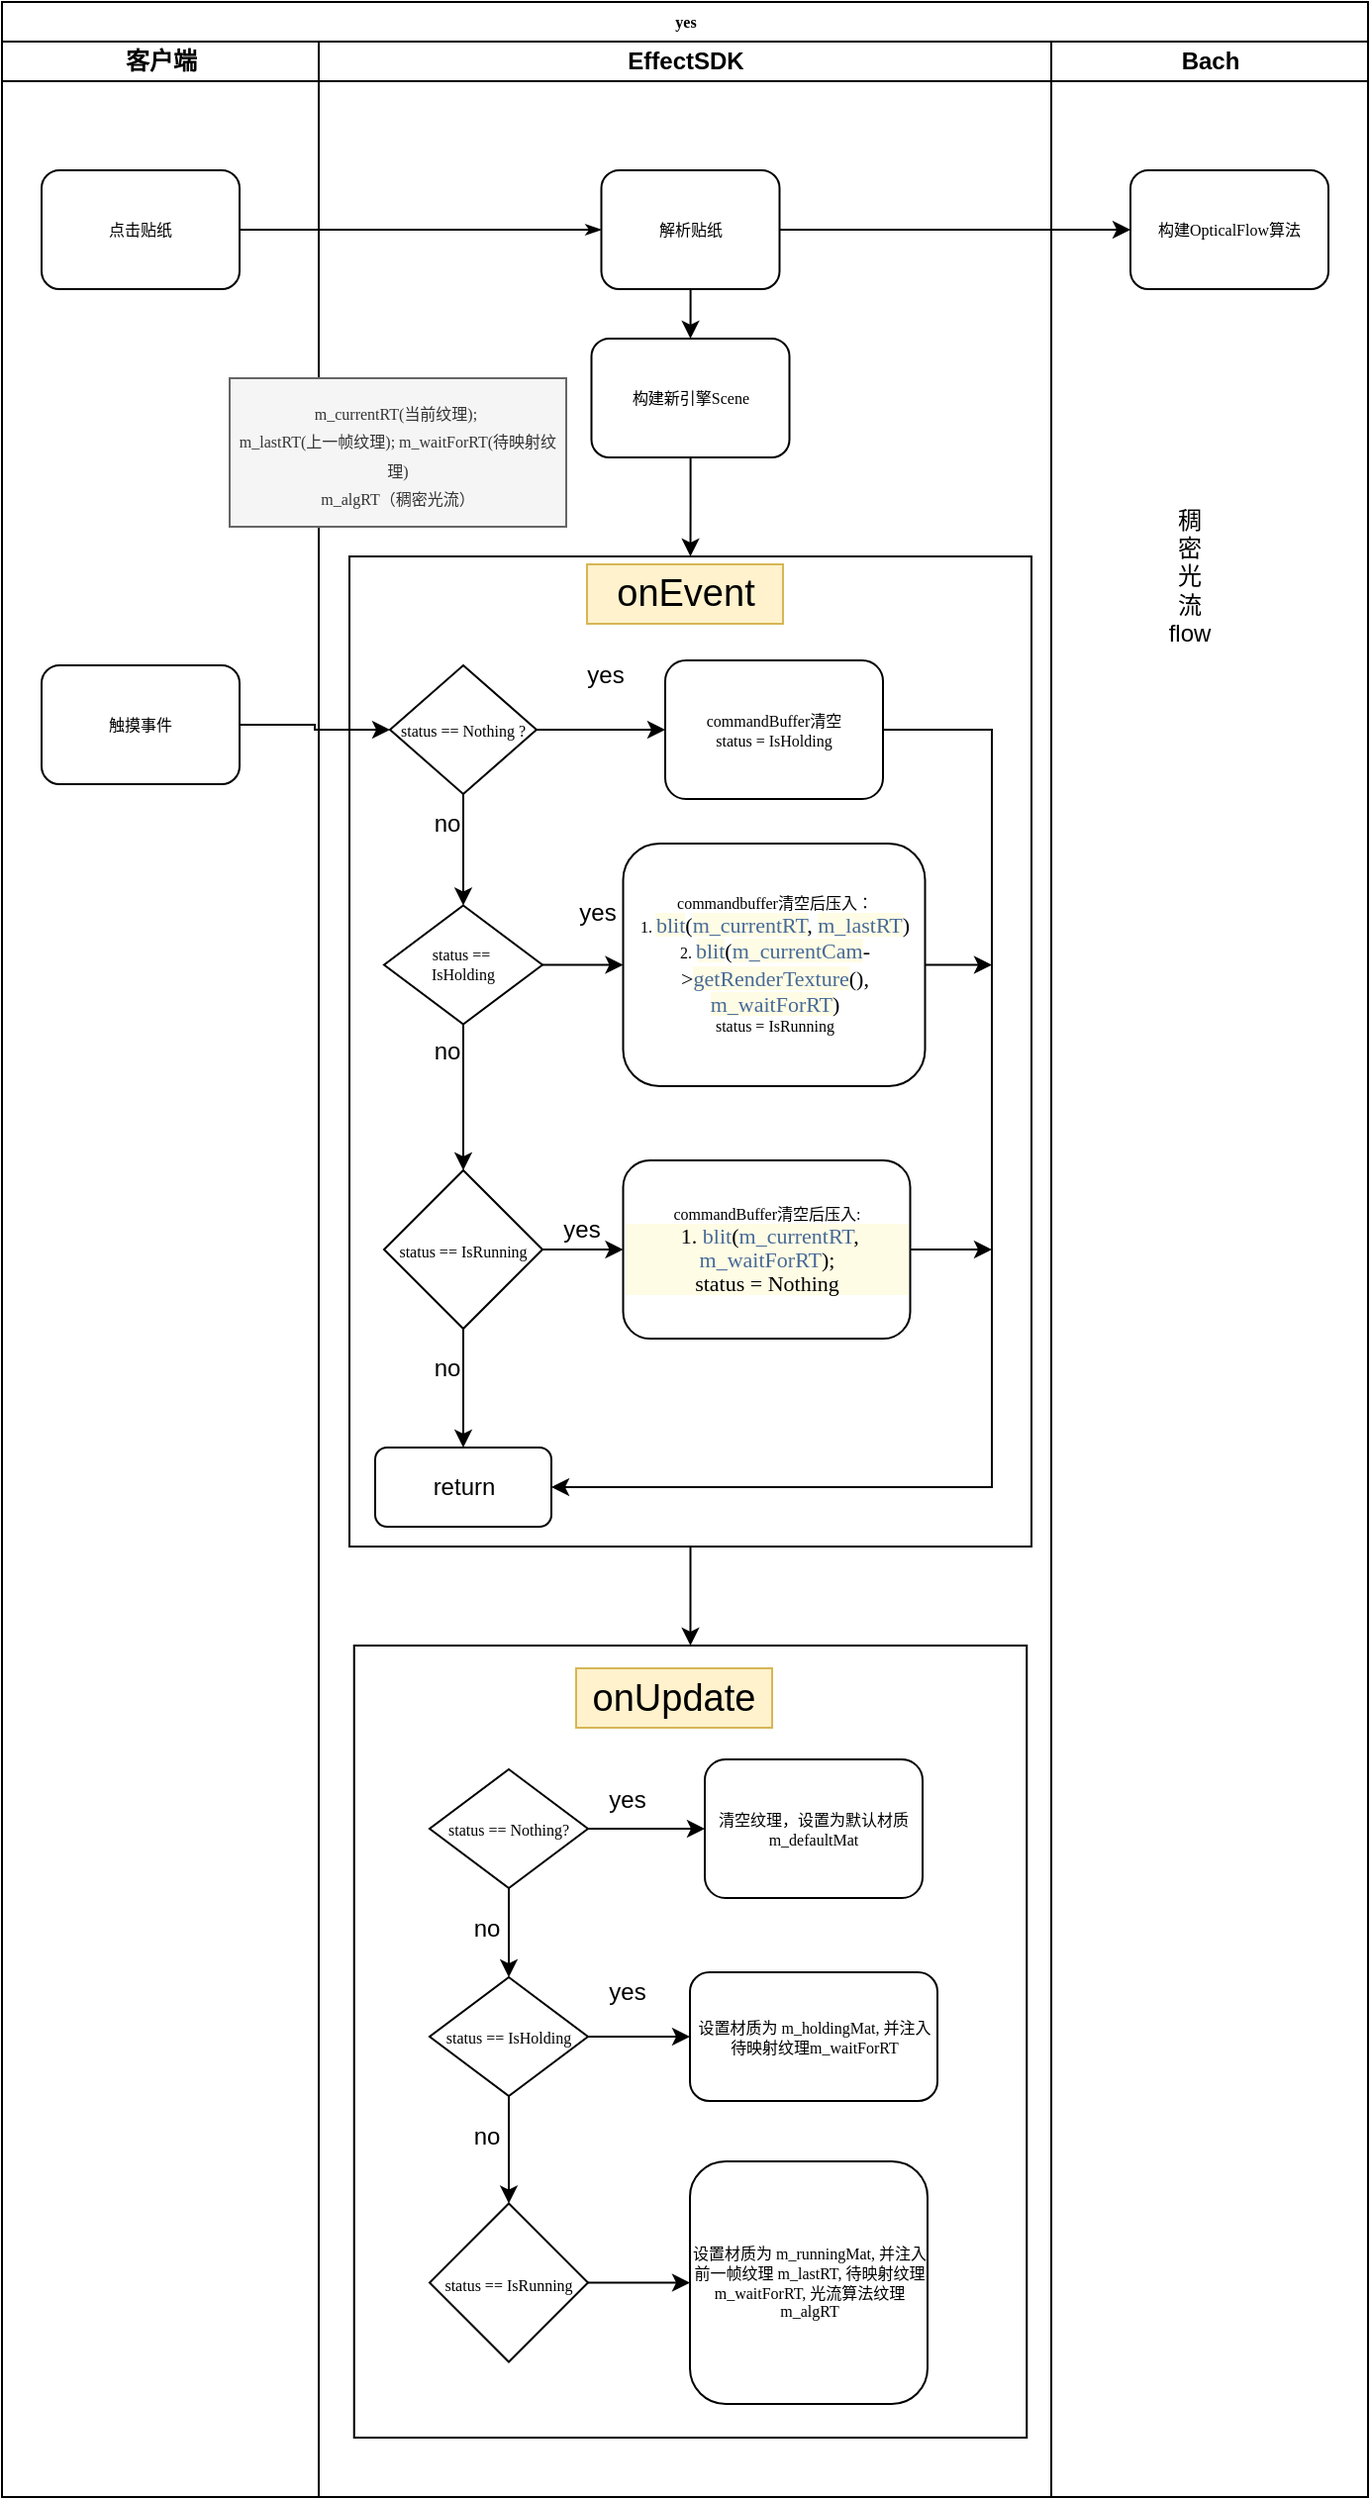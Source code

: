 <mxfile version="14.4.3" type="github">
  <diagram name="Page-1" id="74e2e168-ea6b-b213-b513-2b3c1d86103e">
    <mxGraphModel dx="1527" dy="896" grid="1" gridSize="10" guides="1" tooltips="1" connect="1" arrows="1" fold="1" page="1" pageScale="1" pageWidth="1100" pageHeight="850" background="#ffffff" math="0" shadow="0">
      <root>
        <mxCell id="0" />
        <mxCell id="1" parent="0" />
        <mxCell id="77e6c97f196da883-1" value="yes" style="swimlane;html=1;childLayout=stackLayout;startSize=20;rounded=0;shadow=0;labelBackgroundColor=none;strokeWidth=1;fontFamily=Verdana;fontSize=8;align=center;" parent="1" vertex="1">
          <mxGeometry x="30" y="50" width="690" height="1260" as="geometry" />
        </mxCell>
        <mxCell id="77e6c97f196da883-2" value="客户端" style="swimlane;html=1;startSize=20;" parent="77e6c97f196da883-1" vertex="1">
          <mxGeometry y="20" width="160" height="1240" as="geometry" />
        </mxCell>
        <mxCell id="77e6c97f196da883-8" value="点击贴纸" style="rounded=1;whiteSpace=wrap;html=1;shadow=0;labelBackgroundColor=none;strokeWidth=1;fontFamily=Verdana;fontSize=8;align=center;" parent="77e6c97f196da883-2" vertex="1">
          <mxGeometry x="20" y="65" width="100" height="60" as="geometry" />
        </mxCell>
        <mxCell id="dgmM8Q6lQUMXP6wNt9RR-6" value="触摸事件" style="rounded=1;whiteSpace=wrap;html=1;shadow=0;labelBackgroundColor=none;strokeWidth=1;fontFamily=Verdana;fontSize=8;align=center;" vertex="1" parent="77e6c97f196da883-2">
          <mxGeometry x="20" y="315" width="100" height="60" as="geometry" />
        </mxCell>
        <mxCell id="77e6c97f196da883-26" style="edgeStyle=orthogonalEdgeStyle;rounded=1;html=1;labelBackgroundColor=none;startArrow=none;startFill=0;startSize=5;endArrow=classicThin;endFill=1;endSize=5;jettySize=auto;orthogonalLoop=1;strokeWidth=1;fontFamily=Verdana;fontSize=8" parent="77e6c97f196da883-1" source="77e6c97f196da883-8" target="77e6c97f196da883-11" edge="1">
          <mxGeometry relative="1" as="geometry" />
        </mxCell>
        <mxCell id="77e6c97f196da883-3" value="EffectSDK" style="swimlane;html=1;startSize=20;" parent="77e6c97f196da883-1" vertex="1">
          <mxGeometry x="160" y="20" width="370" height="1240" as="geometry" />
        </mxCell>
        <mxCell id="dgmM8Q6lQUMXP6wNt9RR-75" style="edgeStyle=orthogonalEdgeStyle;rounded=0;orthogonalLoop=1;jettySize=auto;html=1;entryX=0.5;entryY=0;entryDx=0;entryDy=0;" edge="1" parent="77e6c97f196da883-3" source="dgmM8Q6lQUMXP6wNt9RR-29" target="dgmM8Q6lQUMXP6wNt9RR-37">
          <mxGeometry relative="1" as="geometry" />
        </mxCell>
        <mxCell id="dgmM8Q6lQUMXP6wNt9RR-29" value="" style="rounded=0;whiteSpace=wrap;html=1;" vertex="1" parent="77e6c97f196da883-3">
          <mxGeometry x="15.5" y="260" width="344.5" height="500" as="geometry" />
        </mxCell>
        <mxCell id="dgmM8Q6lQUMXP6wNt9RR-4" style="edgeStyle=orthogonalEdgeStyle;rounded=0;orthogonalLoop=1;jettySize=auto;html=1;entryX=0.5;entryY=0;entryDx=0;entryDy=0;" edge="1" parent="77e6c97f196da883-3" source="77e6c97f196da883-11" target="dgmM8Q6lQUMXP6wNt9RR-1">
          <mxGeometry relative="1" as="geometry" />
        </mxCell>
        <mxCell id="77e6c97f196da883-11" value="解析贴纸" style="rounded=1;whiteSpace=wrap;html=1;shadow=0;labelBackgroundColor=none;strokeWidth=1;fontFamily=Verdana;fontSize=8;align=center;" parent="77e6c97f196da883-3" vertex="1">
          <mxGeometry x="142.75" y="65" width="90" height="60" as="geometry" />
        </mxCell>
        <mxCell id="dgmM8Q6lQUMXP6wNt9RR-69" style="edgeStyle=orthogonalEdgeStyle;rounded=0;orthogonalLoop=1;jettySize=auto;html=1;" edge="1" parent="77e6c97f196da883-3" source="dgmM8Q6lQUMXP6wNt9RR-1" target="dgmM8Q6lQUMXP6wNt9RR-29">
          <mxGeometry relative="1" as="geometry" />
        </mxCell>
        <mxCell id="dgmM8Q6lQUMXP6wNt9RR-1" value="构建新引擎Scene" style="rounded=1;whiteSpace=wrap;html=1;shadow=0;labelBackgroundColor=none;strokeWidth=1;fontFamily=Verdana;fontSize=8;align=center;" vertex="1" parent="77e6c97f196da883-3">
          <mxGeometry x="137.75" y="150" width="100" height="60" as="geometry" />
        </mxCell>
        <mxCell id="dgmM8Q6lQUMXP6wNt9RR-18" style="edgeStyle=orthogonalEdgeStyle;rounded=0;orthogonalLoop=1;jettySize=auto;html=1;entryX=0;entryY=0.5;entryDx=0;entryDy=0;" edge="1" parent="77e6c97f196da883-3" source="dgmM8Q6lQUMXP6wNt9RR-8" target="dgmM8Q6lQUMXP6wNt9RR-9">
          <mxGeometry relative="1" as="geometry" />
        </mxCell>
        <mxCell id="dgmM8Q6lQUMXP6wNt9RR-8" value="status ==&amp;nbsp;&lt;br&gt;IsHolding" style="rhombus;whiteSpace=wrap;html=1;rounded=0;shadow=0;labelBackgroundColor=none;strokeWidth=1;fontFamily=Verdana;fontSize=8;align=center;" vertex="1" parent="77e6c97f196da883-3">
          <mxGeometry x="33" y="436.25" width="80" height="60" as="geometry" />
        </mxCell>
        <mxCell id="dgmM8Q6lQUMXP6wNt9RR-9" value="commandbuffer清空后压入：&lt;br&gt;1.&amp;nbsp;&lt;span style=&quot;background-color: rgb(255 , 252 , 229) ; color: rgb(71 , 106 , 151) ; font-family: &amp;#34;menlo&amp;#34; ; font-size: 11px&quot;&gt;blit&lt;/span&gt;&lt;span class=&quot;s1&quot; style=&quot;font-family: &amp;#34;menlo&amp;#34; ; font-size: 11px&quot;&gt;(&lt;/span&gt;&lt;span style=&quot;background-color: rgb(255 , 252 , 229) ; color: rgb(71 , 106 , 151) ; font-family: &amp;#34;menlo&amp;#34; ; font-size: 11px&quot;&gt;m_currentRT&lt;/span&gt;&lt;span class=&quot;s1&quot; style=&quot;font-family: &amp;#34;menlo&amp;#34; ; font-size: 11px&quot;&gt;, &lt;/span&gt;&lt;span style=&quot;background-color: rgb(255 , 252 , 229) ; color: rgb(71 , 106 , 151) ; font-family: &amp;#34;menlo&amp;#34; ; font-size: 11px&quot;&gt;m_lastRT&lt;/span&gt;&lt;span class=&quot;s1&quot; style=&quot;font-family: &amp;#34;menlo&amp;#34; ; font-size: 11px&quot;&gt;)&lt;br&gt;&lt;/span&gt;2.&amp;nbsp;&lt;span style=&quot;background-color: rgb(255 , 252 , 229) ; color: rgb(71 , 106 , 151) ; font-family: &amp;#34;menlo&amp;#34; ; font-size: 11px&quot;&gt;blit&lt;/span&gt;&lt;span class=&quot;s1&quot; style=&quot;font-family: &amp;#34;menlo&amp;#34; ; font-size: 11px&quot;&gt;(&lt;/span&gt;&lt;span style=&quot;background-color: rgb(255 , 252 , 229) ; color: rgb(71 , 106 , 151) ; font-family: &amp;#34;menlo&amp;#34; ; font-size: 11px&quot;&gt;m_currentCam&lt;/span&gt;&lt;span class=&quot;s1&quot; style=&quot;font-family: &amp;#34;menlo&amp;#34; ; font-size: 11px&quot;&gt;-&amp;gt;&lt;/span&gt;&lt;span style=&quot;background-color: rgb(255 , 252 , 229) ; color: rgb(71 , 106 , 151) ; font-family: &amp;#34;menlo&amp;#34; ; font-size: 11px&quot;&gt;getRenderTexture&lt;/span&gt;&lt;span class=&quot;s1&quot; style=&quot;font-family: &amp;#34;menlo&amp;#34; ; font-size: 11px&quot;&gt;(), &lt;/span&gt;&lt;span style=&quot;background-color: rgb(255 , 252 , 229) ; color: rgb(71 , 106 , 151) ; font-family: &amp;#34;menlo&amp;#34; ; font-size: 11px&quot;&gt;m_waitForRT&lt;/span&gt;&lt;span class=&quot;s1&quot; style=&quot;font-family: &amp;#34;menlo&amp;#34; ; font-size: 11px&quot;&gt;)&lt;/span&gt;&lt;br&gt;status = IsRunning" style="rounded=1;whiteSpace=wrap;html=1;shadow=0;labelBackgroundColor=none;strokeWidth=1;fontFamily=Verdana;fontSize=8;align=center;" vertex="1" parent="77e6c97f196da883-3">
          <mxGeometry x="153.75" y="405" width="152.5" height="122.5" as="geometry" />
        </mxCell>
        <mxCell id="dgmM8Q6lQUMXP6wNt9RR-13" style="edgeStyle=orthogonalEdgeStyle;rounded=0;orthogonalLoop=1;jettySize=auto;html=1;entryX=0;entryY=0.5;entryDx=0;entryDy=0;" edge="1" parent="77e6c97f196da883-3" source="dgmM8Q6lQUMXP6wNt9RR-11" target="dgmM8Q6lQUMXP6wNt9RR-12">
          <mxGeometry relative="1" as="geometry" />
        </mxCell>
        <mxCell id="dgmM8Q6lQUMXP6wNt9RR-19" style="edgeStyle=orthogonalEdgeStyle;rounded=0;orthogonalLoop=1;jettySize=auto;html=1;entryX=0.5;entryY=0;entryDx=0;entryDy=0;" edge="1" parent="77e6c97f196da883-3" source="dgmM8Q6lQUMXP6wNt9RR-11" target="dgmM8Q6lQUMXP6wNt9RR-8">
          <mxGeometry relative="1" as="geometry" />
        </mxCell>
        <mxCell id="dgmM8Q6lQUMXP6wNt9RR-11" value="status == Nothing ?" style="rhombus;whiteSpace=wrap;html=1;rounded=0;shadow=0;labelBackgroundColor=none;strokeWidth=1;fontFamily=Verdana;fontSize=8;align=center;" vertex="1" parent="77e6c97f196da883-3">
          <mxGeometry x="36" y="315" width="74" height="65" as="geometry" />
        </mxCell>
        <mxCell id="dgmM8Q6lQUMXP6wNt9RR-61" style="edgeStyle=orthogonalEdgeStyle;rounded=0;orthogonalLoop=1;jettySize=auto;html=1;entryX=1;entryY=0.5;entryDx=0;entryDy=0;" edge="1" parent="77e6c97f196da883-3" source="dgmM8Q6lQUMXP6wNt9RR-12" target="dgmM8Q6lQUMXP6wNt9RR-60">
          <mxGeometry relative="1" as="geometry">
            <Array as="points">
              <mxPoint x="340" y="348" />
              <mxPoint x="340" y="730" />
            </Array>
          </mxGeometry>
        </mxCell>
        <mxCell id="dgmM8Q6lQUMXP6wNt9RR-12" value="commandBuffer清空&lt;br&gt;status = IsHolding" style="rounded=1;whiteSpace=wrap;html=1;shadow=0;labelBackgroundColor=none;strokeWidth=1;fontFamily=Verdana;fontSize=8;align=center;" vertex="1" parent="77e6c97f196da883-3">
          <mxGeometry x="175" y="312.5" width="110" height="70" as="geometry" />
        </mxCell>
        <mxCell id="dgmM8Q6lQUMXP6wNt9RR-17" style="edgeStyle=orthogonalEdgeStyle;rounded=0;orthogonalLoop=1;jettySize=auto;html=1;entryX=0.5;entryY=0;entryDx=0;entryDy=0;" edge="1" parent="77e6c97f196da883-3" source="dgmM8Q6lQUMXP6wNt9RR-8" target="dgmM8Q6lQUMXP6wNt9RR-56">
          <mxGeometry relative="1" as="geometry">
            <mxPoint x="76" y="575" as="targetPoint" />
          </mxGeometry>
        </mxCell>
        <mxCell id="dgmM8Q6lQUMXP6wNt9RR-21" value="yes" style="text;html=1;strokeColor=none;fillColor=none;align=center;verticalAlign=middle;whiteSpace=wrap;rounded=0;" vertex="1" parent="77e6c97f196da883-3">
          <mxGeometry x="125" y="310" width="40" height="20" as="geometry" />
        </mxCell>
        <mxCell id="dgmM8Q6lQUMXP6wNt9RR-22" value="no" style="text;html=1;strokeColor=none;fillColor=none;align=center;verticalAlign=middle;whiteSpace=wrap;rounded=0;" vertex="1" parent="77e6c97f196da883-3">
          <mxGeometry x="45" y="385" width="40" height="20" as="geometry" />
        </mxCell>
        <mxCell id="dgmM8Q6lQUMXP6wNt9RR-23" value="yes" style="text;html=1;strokeColor=none;fillColor=none;align=center;verticalAlign=middle;whiteSpace=wrap;rounded=0;" vertex="1" parent="77e6c97f196da883-3">
          <mxGeometry x="121" y="430" width="40" height="20" as="geometry" />
        </mxCell>
        <mxCell id="dgmM8Q6lQUMXP6wNt9RR-24" value="no" style="text;html=1;strokeColor=none;fillColor=none;align=center;verticalAlign=middle;whiteSpace=wrap;rounded=0;" vertex="1" parent="77e6c97f196da883-3">
          <mxGeometry x="45" y="500" width="40" height="20" as="geometry" />
        </mxCell>
        <mxCell id="dgmM8Q6lQUMXP6wNt9RR-32" value="&lt;font style=&quot;font-size: 19px&quot;&gt;onEvent&lt;/font&gt;" style="text;html=1;strokeColor=#d6b656;fillColor=#fff2cc;align=center;verticalAlign=middle;whiteSpace=wrap;rounded=0;" vertex="1" parent="77e6c97f196da883-3">
          <mxGeometry x="135.5" y="264" width="99" height="30" as="geometry" />
        </mxCell>
        <mxCell id="dgmM8Q6lQUMXP6wNt9RR-55" value="commandBuffer清空后压入:&lt;br&gt;&lt;p class=&quot;p1&quot; style=&quot;margin: 0px ; font-stretch: normal ; font-size: 11px ; line-height: normal ; font-family: &amp;#34;menlo&amp;#34; ; color: rgb(71 , 106 , 151) ; background-color: rgb(255 , 252 , 229)&quot;&gt;&lt;span class=&quot;s1&quot; style=&quot;color: rgb(0 , 0 , 0)&quot;&gt;&amp;nbsp;1.&amp;nbsp;&lt;/span&gt;blit&lt;span class=&quot;s1&quot; style=&quot;color: rgb(0 , 0 , 0)&quot;&gt;(&lt;/span&gt;m_currentRT&lt;span class=&quot;s1&quot; style=&quot;color: rgb(0 , 0 , 0)&quot;&gt;, &lt;/span&gt;m_waitForRT&lt;span class=&quot;s1&quot; style=&quot;color: rgb(0 , 0 , 0)&quot;&gt;);&lt;/span&gt;&lt;/p&gt;&lt;p class=&quot;p1&quot; style=&quot;margin: 0px ; font-stretch: normal ; font-size: 11px ; line-height: normal ; font-family: &amp;#34;menlo&amp;#34; ; color: rgb(71 , 106 , 151) ; background-color: rgb(255 , 252 , 229)&quot;&gt;&lt;span class=&quot;s1&quot; style=&quot;color: rgb(0 , 0 , 0)&quot;&gt;status = Nothing&lt;/span&gt;&lt;/p&gt;" style="rounded=1;whiteSpace=wrap;html=1;shadow=0;labelBackgroundColor=none;strokeWidth=1;fontFamily=Verdana;fontSize=8;align=center;" vertex="1" parent="77e6c97f196da883-3">
          <mxGeometry x="153.75" y="565" width="145" height="90" as="geometry" />
        </mxCell>
        <mxCell id="dgmM8Q6lQUMXP6wNt9RR-57" style="edgeStyle=orthogonalEdgeStyle;rounded=0;orthogonalLoop=1;jettySize=auto;html=1;entryX=0;entryY=0.5;entryDx=0;entryDy=0;" edge="1" parent="77e6c97f196da883-3" source="dgmM8Q6lQUMXP6wNt9RR-56" target="dgmM8Q6lQUMXP6wNt9RR-55">
          <mxGeometry relative="1" as="geometry" />
        </mxCell>
        <mxCell id="dgmM8Q6lQUMXP6wNt9RR-65" style="edgeStyle=orthogonalEdgeStyle;rounded=0;orthogonalLoop=1;jettySize=auto;html=1;entryX=0.5;entryY=0;entryDx=0;entryDy=0;" edge="1" parent="77e6c97f196da883-3" source="dgmM8Q6lQUMXP6wNt9RR-56" target="dgmM8Q6lQUMXP6wNt9RR-60">
          <mxGeometry relative="1" as="geometry" />
        </mxCell>
        <mxCell id="dgmM8Q6lQUMXP6wNt9RR-56" value="&lt;span style=&quot;font-family: &amp;#34;verdana&amp;#34; ; font-size: 8px&quot;&gt;status == IsRunning&lt;/span&gt;" style="rhombus;whiteSpace=wrap;html=1;" vertex="1" parent="77e6c97f196da883-3">
          <mxGeometry x="33" y="570" width="80" height="80" as="geometry" />
        </mxCell>
        <mxCell id="dgmM8Q6lQUMXP6wNt9RR-60" value="return" style="rounded=1;whiteSpace=wrap;html=1;" vertex="1" parent="77e6c97f196da883-3">
          <mxGeometry x="28.5" y="710" width="89" height="40" as="geometry" />
        </mxCell>
        <mxCell id="dgmM8Q6lQUMXP6wNt9RR-67" value="yes" style="text;html=1;strokeColor=none;fillColor=none;align=center;verticalAlign=middle;whiteSpace=wrap;rounded=0;" vertex="1" parent="77e6c97f196da883-3">
          <mxGeometry x="113" y="590" width="40" height="20" as="geometry" />
        </mxCell>
        <mxCell id="dgmM8Q6lQUMXP6wNt9RR-68" value="no" style="text;html=1;strokeColor=none;fillColor=none;align=center;verticalAlign=middle;whiteSpace=wrap;rounded=0;" vertex="1" parent="77e6c97f196da883-3">
          <mxGeometry x="45" y="660" width="40" height="20" as="geometry" />
        </mxCell>
        <mxCell id="dgmM8Q6lQUMXP6wNt9RR-71" value="&lt;span style=&quot;font-family: &amp;#34;verdana&amp;#34; ; font-size: 8px&quot;&gt;m_currentRT(当前纹理);&amp;nbsp;&lt;/span&gt;&lt;br style=&quot;font-family: &amp;#34;verdana&amp;#34; ; font-size: 8px&quot;&gt;&lt;span style=&quot;font-family: &amp;#34;verdana&amp;#34; ; font-size: 8px&quot;&gt;m_lastRT(上一帧纹理); m_waitForRT(待映射纹理)&lt;/span&gt;&lt;br style=&quot;font-family: &amp;#34;verdana&amp;#34; ; font-size: 8px&quot;&gt;&lt;span style=&quot;font-family: &amp;#34;verdana&amp;#34; ; font-size: 8px&quot;&gt;m_algRT（稠密光流）&lt;/span&gt;" style="rounded=0;whiteSpace=wrap;html=1;fillColor=#f5f5f5;strokeColor=#666666;fontColor=#333333;" vertex="1" parent="77e6c97f196da883-3">
          <mxGeometry x="-45" y="170" width="170" height="75" as="geometry" />
        </mxCell>
        <mxCell id="dgmM8Q6lQUMXP6wNt9RR-37" value="" style="rounded=0;whiteSpace=wrap;html=1;" vertex="1" parent="77e6c97f196da883-3">
          <mxGeometry x="17.87" y="810" width="339.75" height="400" as="geometry" />
        </mxCell>
        <mxCell id="77e6c97f196da883-4" value="Bach" style="swimlane;html=1;startSize=20;" parent="77e6c97f196da883-1" vertex="1">
          <mxGeometry x="530" y="20" width="160" height="1240" as="geometry" />
        </mxCell>
        <mxCell id="77e6c97f196da883-12" value="构建OpticalFlow算法" style="rounded=1;whiteSpace=wrap;html=1;shadow=0;labelBackgroundColor=none;strokeWidth=1;fontFamily=Verdana;fontSize=8;align=center;" parent="77e6c97f196da883-4" vertex="1">
          <mxGeometry x="40" y="65" width="100" height="60" as="geometry" />
        </mxCell>
        <mxCell id="dgmM8Q6lQUMXP6wNt9RR-25" value="稠密光流&lt;br&gt;flow" style="text;html=1;strokeColor=none;fillColor=none;align=center;verticalAlign=middle;whiteSpace=wrap;rounded=0;" vertex="1" parent="77e6c97f196da883-4">
          <mxGeometry x="60" y="260" width="20" height="20" as="geometry" />
        </mxCell>
        <mxCell id="dgmM8Q6lQUMXP6wNt9RR-2" style="edgeStyle=orthogonalEdgeStyle;rounded=0;orthogonalLoop=1;jettySize=auto;html=1;entryX=0;entryY=0.5;entryDx=0;entryDy=0;" edge="1" parent="77e6c97f196da883-1" source="77e6c97f196da883-11" target="77e6c97f196da883-12">
          <mxGeometry relative="1" as="geometry" />
        </mxCell>
        <mxCell id="dgmM8Q6lQUMXP6wNt9RR-20" style="edgeStyle=orthogonalEdgeStyle;rounded=0;orthogonalLoop=1;jettySize=auto;html=1;entryX=0;entryY=0.5;entryDx=0;entryDy=0;" edge="1" parent="77e6c97f196da883-1" source="dgmM8Q6lQUMXP6wNt9RR-6" target="dgmM8Q6lQUMXP6wNt9RR-11">
          <mxGeometry relative="1" as="geometry" />
        </mxCell>
        <mxCell id="dgmM8Q6lQUMXP6wNt9RR-38" style="edgeStyle=orthogonalEdgeStyle;rounded=0;orthogonalLoop=1;jettySize=auto;html=1;entryX=0;entryY=0.5;entryDx=0;entryDy=0;" edge="1" parent="1" source="dgmM8Q6lQUMXP6wNt9RR-39" target="dgmM8Q6lQUMXP6wNt9RR-40">
          <mxGeometry relative="1" as="geometry" />
        </mxCell>
        <mxCell id="dgmM8Q6lQUMXP6wNt9RR-39" value="status == IsHolding" style="rhombus;whiteSpace=wrap;html=1;rounded=0;shadow=0;labelBackgroundColor=none;strokeWidth=1;fontFamily=Verdana;fontSize=8;align=center;" vertex="1" parent="1">
          <mxGeometry x="246" y="1047.5" width="80" height="60" as="geometry" />
        </mxCell>
        <mxCell id="dgmM8Q6lQUMXP6wNt9RR-40" value="设置材质为 m_holdingMat, 并注入待映射纹理m_waitForRT" style="rounded=1;whiteSpace=wrap;html=1;shadow=0;labelBackgroundColor=none;strokeWidth=1;fontFamily=Verdana;fontSize=8;align=center;" vertex="1" parent="1">
          <mxGeometry x="377.5" y="1045" width="125" height="65" as="geometry" />
        </mxCell>
        <mxCell id="dgmM8Q6lQUMXP6wNt9RR-41" style="edgeStyle=orthogonalEdgeStyle;rounded=0;orthogonalLoop=1;jettySize=auto;html=1;entryX=0;entryY=0.5;entryDx=0;entryDy=0;" edge="1" parent="1" source="dgmM8Q6lQUMXP6wNt9RR-43" target="dgmM8Q6lQUMXP6wNt9RR-44">
          <mxGeometry relative="1" as="geometry" />
        </mxCell>
        <mxCell id="dgmM8Q6lQUMXP6wNt9RR-42" style="edgeStyle=orthogonalEdgeStyle;rounded=0;orthogonalLoop=1;jettySize=auto;html=1;entryX=0.5;entryY=0;entryDx=0;entryDy=0;" edge="1" parent="1" source="dgmM8Q6lQUMXP6wNt9RR-43" target="dgmM8Q6lQUMXP6wNt9RR-39">
          <mxGeometry relative="1" as="geometry" />
        </mxCell>
        <mxCell id="dgmM8Q6lQUMXP6wNt9RR-43" value="status == Nothing?" style="rhombus;whiteSpace=wrap;html=1;rounded=0;shadow=0;labelBackgroundColor=none;strokeWidth=1;fontFamily=Verdana;fontSize=8;align=center;" vertex="1" parent="1">
          <mxGeometry x="246" y="942.5" width="80" height="60" as="geometry" />
        </mxCell>
        <mxCell id="dgmM8Q6lQUMXP6wNt9RR-44" value="清空纹理，设置为默认材质 m_defaultMat" style="rounded=1;whiteSpace=wrap;html=1;shadow=0;labelBackgroundColor=none;strokeWidth=1;fontFamily=Verdana;fontSize=8;align=center;" vertex="1" parent="1">
          <mxGeometry x="385" y="937.5" width="110" height="70" as="geometry" />
        </mxCell>
        <mxCell id="dgmM8Q6lQUMXP6wNt9RR-47" style="edgeStyle=orthogonalEdgeStyle;rounded=0;orthogonalLoop=1;jettySize=auto;html=1;entryX=0.5;entryY=0;entryDx=0;entryDy=0;" edge="1" parent="1" source="dgmM8Q6lQUMXP6wNt9RR-39" target="dgmM8Q6lQUMXP6wNt9RR-72">
          <mxGeometry relative="1" as="geometry">
            <mxPoint x="286" y="1147.5" as="targetPoint" />
          </mxGeometry>
        </mxCell>
        <mxCell id="dgmM8Q6lQUMXP6wNt9RR-48" value="yes" style="text;html=1;strokeColor=none;fillColor=none;align=center;verticalAlign=middle;whiteSpace=wrap;rounded=0;" vertex="1" parent="1">
          <mxGeometry x="326" y="947.5" width="40" height="20" as="geometry" />
        </mxCell>
        <mxCell id="dgmM8Q6lQUMXP6wNt9RR-49" value="no" style="text;html=1;strokeColor=none;fillColor=none;align=center;verticalAlign=middle;whiteSpace=wrap;rounded=0;" vertex="1" parent="1">
          <mxGeometry x="255" y="1012.5" width="40" height="20" as="geometry" />
        </mxCell>
        <mxCell id="dgmM8Q6lQUMXP6wNt9RR-50" value="yes" style="text;html=1;strokeColor=none;fillColor=none;align=center;verticalAlign=middle;whiteSpace=wrap;rounded=0;" vertex="1" parent="1">
          <mxGeometry x="326" y="1045" width="40" height="20" as="geometry" />
        </mxCell>
        <mxCell id="dgmM8Q6lQUMXP6wNt9RR-51" value="no" style="text;html=1;strokeColor=none;fillColor=none;align=center;verticalAlign=middle;whiteSpace=wrap;rounded=0;" vertex="1" parent="1">
          <mxGeometry x="255" y="1117.5" width="40" height="20" as="geometry" />
        </mxCell>
        <mxCell id="dgmM8Q6lQUMXP6wNt9RR-52" value="&lt;font style=&quot;font-size: 19px&quot;&gt;onUpdate&lt;/font&gt;" style="text;html=1;strokeColor=#d6b656;fillColor=#fff2cc;align=center;verticalAlign=middle;whiteSpace=wrap;rounded=0;" vertex="1" parent="1">
          <mxGeometry x="320" y="891.5" width="99" height="30" as="geometry" />
        </mxCell>
        <mxCell id="dgmM8Q6lQUMXP6wNt9RR-62" style="edgeStyle=orthogonalEdgeStyle;rounded=0;orthogonalLoop=1;jettySize=auto;html=1;" edge="1" parent="1" source="dgmM8Q6lQUMXP6wNt9RR-9">
          <mxGeometry relative="1" as="geometry">
            <mxPoint x="530" y="536.25" as="targetPoint" />
          </mxGeometry>
        </mxCell>
        <mxCell id="dgmM8Q6lQUMXP6wNt9RR-63" style="edgeStyle=orthogonalEdgeStyle;rounded=0;orthogonalLoop=1;jettySize=auto;html=1;" edge="1" parent="1" source="dgmM8Q6lQUMXP6wNt9RR-55">
          <mxGeometry relative="1" as="geometry">
            <mxPoint x="530" y="680" as="targetPoint" />
          </mxGeometry>
        </mxCell>
        <mxCell id="dgmM8Q6lQUMXP6wNt9RR-74" style="edgeStyle=orthogonalEdgeStyle;rounded=0;orthogonalLoop=1;jettySize=auto;html=1;entryX=0;entryY=0.5;entryDx=0;entryDy=0;" edge="1" parent="1" source="dgmM8Q6lQUMXP6wNt9RR-72" target="dgmM8Q6lQUMXP6wNt9RR-73">
          <mxGeometry relative="1" as="geometry" />
        </mxCell>
        <mxCell id="dgmM8Q6lQUMXP6wNt9RR-72" value="&lt;span style=&quot;font-family: &amp;#34;verdana&amp;#34; ; font-size: 8px&quot;&gt;status == IsRunning&lt;/span&gt;" style="rhombus;whiteSpace=wrap;html=1;" vertex="1" parent="1">
          <mxGeometry x="246" y="1161.75" width="80" height="80" as="geometry" />
        </mxCell>
        <mxCell id="dgmM8Q6lQUMXP6wNt9RR-73" value="设置材质为 m_runningMat, 并注入前一帧纹理 m_lastRT, 待映射纹理m_waitForRT, 光流算法纹理 m_algRT" style="rounded=1;whiteSpace=wrap;html=1;shadow=0;labelBackgroundColor=none;strokeWidth=1;fontFamily=Verdana;fontSize=8;align=center;" vertex="1" parent="1">
          <mxGeometry x="377.5" y="1140.5" width="120" height="122.5" as="geometry" />
        </mxCell>
      </root>
    </mxGraphModel>
  </diagram>
</mxfile>
